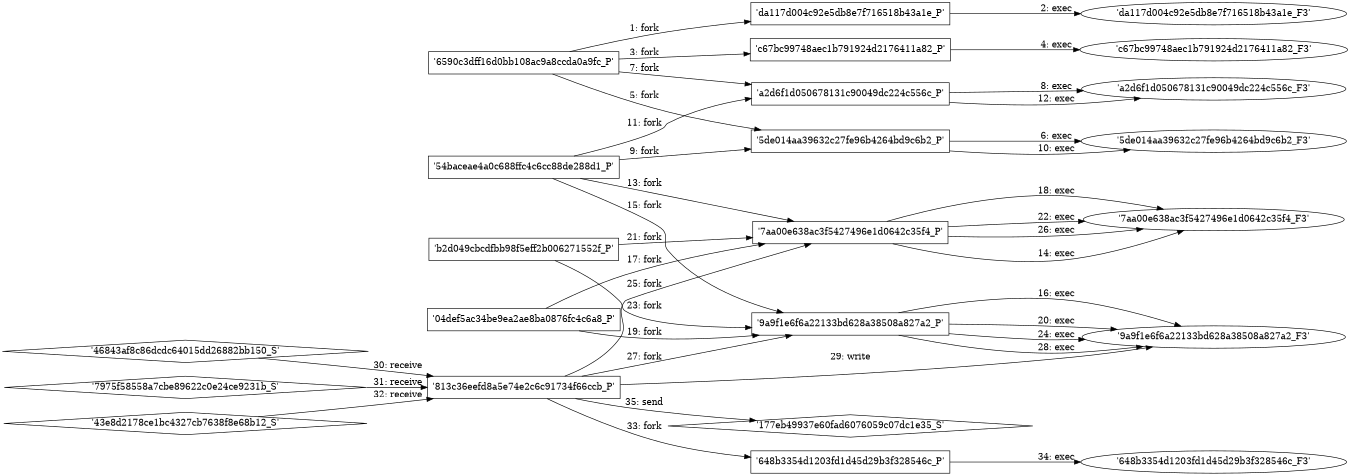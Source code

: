 digraph "D:\Learning\Paper\apt\基于CTI的攻击预警\Dataset\攻击图\ASGfromALLCTI\Preparing for denial-of-service attacks with Talos Incident Response.dot" {
rankdir="LR"
size="9"
fixedsize="false"
splines="true"
nodesep=0.3
ranksep=0
fontsize=10
overlap="scalexy"
engine= "neato"
	"'6590c3dff16d0bb108ac9a8ccda0a9fc_P'" [node_type=Process shape=box]
	"'da117d004c92e5db8e7f716518b43a1e_P'" [node_type=Process shape=box]
	"'6590c3dff16d0bb108ac9a8ccda0a9fc_P'" -> "'da117d004c92e5db8e7f716518b43a1e_P'" [label="1: fork"]
	"'da117d004c92e5db8e7f716518b43a1e_P'" [node_type=Process shape=box]
	"'da117d004c92e5db8e7f716518b43a1e_F3'" [node_type=File shape=ellipse]
	"'da117d004c92e5db8e7f716518b43a1e_P'" -> "'da117d004c92e5db8e7f716518b43a1e_F3'" [label="2: exec"]
	"'6590c3dff16d0bb108ac9a8ccda0a9fc_P'" [node_type=Process shape=box]
	"'c67bc99748aec1b791924d2176411a82_P'" [node_type=Process shape=box]
	"'6590c3dff16d0bb108ac9a8ccda0a9fc_P'" -> "'c67bc99748aec1b791924d2176411a82_P'" [label="3: fork"]
	"'c67bc99748aec1b791924d2176411a82_P'" [node_type=Process shape=box]
	"'c67bc99748aec1b791924d2176411a82_F3'" [node_type=File shape=ellipse]
	"'c67bc99748aec1b791924d2176411a82_P'" -> "'c67bc99748aec1b791924d2176411a82_F3'" [label="4: exec"]
	"'6590c3dff16d0bb108ac9a8ccda0a9fc_P'" [node_type=Process shape=box]
	"'5de014aa39632c27fe96b4264bd9c6b2_P'" [node_type=Process shape=box]
	"'6590c3dff16d0bb108ac9a8ccda0a9fc_P'" -> "'5de014aa39632c27fe96b4264bd9c6b2_P'" [label="5: fork"]
	"'5de014aa39632c27fe96b4264bd9c6b2_P'" [node_type=Process shape=box]
	"'5de014aa39632c27fe96b4264bd9c6b2_F3'" [node_type=File shape=ellipse]
	"'5de014aa39632c27fe96b4264bd9c6b2_P'" -> "'5de014aa39632c27fe96b4264bd9c6b2_F3'" [label="6: exec"]
	"'6590c3dff16d0bb108ac9a8ccda0a9fc_P'" [node_type=Process shape=box]
	"'a2d6f1d050678131c90049dc224c556c_P'" [node_type=Process shape=box]
	"'6590c3dff16d0bb108ac9a8ccda0a9fc_P'" -> "'a2d6f1d050678131c90049dc224c556c_P'" [label="7: fork"]
	"'a2d6f1d050678131c90049dc224c556c_P'" [node_type=Process shape=box]
	"'a2d6f1d050678131c90049dc224c556c_F3'" [node_type=File shape=ellipse]
	"'a2d6f1d050678131c90049dc224c556c_P'" -> "'a2d6f1d050678131c90049dc224c556c_F3'" [label="8: exec"]
	"'54baceae4a0c688ffc4c6cc88de288d1_P'" [node_type=Process shape=box]
	"'5de014aa39632c27fe96b4264bd9c6b2_P'" [node_type=Process shape=box]
	"'54baceae4a0c688ffc4c6cc88de288d1_P'" -> "'5de014aa39632c27fe96b4264bd9c6b2_P'" [label="9: fork"]
	"'5de014aa39632c27fe96b4264bd9c6b2_P'" [node_type=Process shape=box]
	"'5de014aa39632c27fe96b4264bd9c6b2_F3'" [node_type=File shape=ellipse]
	"'5de014aa39632c27fe96b4264bd9c6b2_P'" -> "'5de014aa39632c27fe96b4264bd9c6b2_F3'" [label="10: exec"]
	"'54baceae4a0c688ffc4c6cc88de288d1_P'" [node_type=Process shape=box]
	"'a2d6f1d050678131c90049dc224c556c_P'" [node_type=Process shape=box]
	"'54baceae4a0c688ffc4c6cc88de288d1_P'" -> "'a2d6f1d050678131c90049dc224c556c_P'" [label="11: fork"]
	"'a2d6f1d050678131c90049dc224c556c_P'" [node_type=Process shape=box]
	"'a2d6f1d050678131c90049dc224c556c_F3'" [node_type=File shape=ellipse]
	"'a2d6f1d050678131c90049dc224c556c_P'" -> "'a2d6f1d050678131c90049dc224c556c_F3'" [label="12: exec"]
	"'54baceae4a0c688ffc4c6cc88de288d1_P'" [node_type=Process shape=box]
	"'7aa00e638ac3f5427496e1d0642c35f4_P'" [node_type=Process shape=box]
	"'54baceae4a0c688ffc4c6cc88de288d1_P'" -> "'7aa00e638ac3f5427496e1d0642c35f4_P'" [label="13: fork"]
	"'7aa00e638ac3f5427496e1d0642c35f4_P'" [node_type=Process shape=box]
	"'7aa00e638ac3f5427496e1d0642c35f4_F3'" [node_type=File shape=ellipse]
	"'7aa00e638ac3f5427496e1d0642c35f4_P'" -> "'7aa00e638ac3f5427496e1d0642c35f4_F3'" [label="14: exec"]
	"'54baceae4a0c688ffc4c6cc88de288d1_P'" [node_type=Process shape=box]
	"'9a9f1e6f6a22133bd628a38508a827a2_P'" [node_type=Process shape=box]
	"'54baceae4a0c688ffc4c6cc88de288d1_P'" -> "'9a9f1e6f6a22133bd628a38508a827a2_P'" [label="15: fork"]
	"'9a9f1e6f6a22133bd628a38508a827a2_P'" [node_type=Process shape=box]
	"'9a9f1e6f6a22133bd628a38508a827a2_F3'" [node_type=File shape=ellipse]
	"'9a9f1e6f6a22133bd628a38508a827a2_P'" -> "'9a9f1e6f6a22133bd628a38508a827a2_F3'" [label="16: exec"]
	"'04def5ac34be9ea2ae8ba0876fc4c6a8_P'" [node_type=Process shape=box]
	"'7aa00e638ac3f5427496e1d0642c35f4_P'" [node_type=Process shape=box]
	"'04def5ac34be9ea2ae8ba0876fc4c6a8_P'" -> "'7aa00e638ac3f5427496e1d0642c35f4_P'" [label="17: fork"]
	"'7aa00e638ac3f5427496e1d0642c35f4_P'" [node_type=Process shape=box]
	"'7aa00e638ac3f5427496e1d0642c35f4_F3'" [node_type=File shape=ellipse]
	"'7aa00e638ac3f5427496e1d0642c35f4_P'" -> "'7aa00e638ac3f5427496e1d0642c35f4_F3'" [label="18: exec"]
	"'04def5ac34be9ea2ae8ba0876fc4c6a8_P'" [node_type=Process shape=box]
	"'9a9f1e6f6a22133bd628a38508a827a2_P'" [node_type=Process shape=box]
	"'04def5ac34be9ea2ae8ba0876fc4c6a8_P'" -> "'9a9f1e6f6a22133bd628a38508a827a2_P'" [label="19: fork"]
	"'9a9f1e6f6a22133bd628a38508a827a2_P'" [node_type=Process shape=box]
	"'9a9f1e6f6a22133bd628a38508a827a2_F3'" [node_type=File shape=ellipse]
	"'9a9f1e6f6a22133bd628a38508a827a2_P'" -> "'9a9f1e6f6a22133bd628a38508a827a2_F3'" [label="20: exec"]
	"'b2d049cbcdfbb98f5eff2b006271552f_P'" [node_type=Process shape=box]
	"'7aa00e638ac3f5427496e1d0642c35f4_P'" [node_type=Process shape=box]
	"'b2d049cbcdfbb98f5eff2b006271552f_P'" -> "'7aa00e638ac3f5427496e1d0642c35f4_P'" [label="21: fork"]
	"'7aa00e638ac3f5427496e1d0642c35f4_P'" [node_type=Process shape=box]
	"'7aa00e638ac3f5427496e1d0642c35f4_F3'" [node_type=File shape=ellipse]
	"'7aa00e638ac3f5427496e1d0642c35f4_P'" -> "'7aa00e638ac3f5427496e1d0642c35f4_F3'" [label="22: exec"]
	"'b2d049cbcdfbb98f5eff2b006271552f_P'" [node_type=Process shape=box]
	"'9a9f1e6f6a22133bd628a38508a827a2_P'" [node_type=Process shape=box]
	"'b2d049cbcdfbb98f5eff2b006271552f_P'" -> "'9a9f1e6f6a22133bd628a38508a827a2_P'" [label="23: fork"]
	"'9a9f1e6f6a22133bd628a38508a827a2_P'" [node_type=Process shape=box]
	"'9a9f1e6f6a22133bd628a38508a827a2_F3'" [node_type=File shape=ellipse]
	"'9a9f1e6f6a22133bd628a38508a827a2_P'" -> "'9a9f1e6f6a22133bd628a38508a827a2_F3'" [label="24: exec"]
	"'813c36eefd8a5e74e2c6c91734f66ccb_P'" [node_type=Process shape=box]
	"'7aa00e638ac3f5427496e1d0642c35f4_P'" [node_type=Process shape=box]
	"'813c36eefd8a5e74e2c6c91734f66ccb_P'" -> "'7aa00e638ac3f5427496e1d0642c35f4_P'" [label="25: fork"]
	"'7aa00e638ac3f5427496e1d0642c35f4_P'" [node_type=Process shape=box]
	"'7aa00e638ac3f5427496e1d0642c35f4_F3'" [node_type=File shape=ellipse]
	"'7aa00e638ac3f5427496e1d0642c35f4_P'" -> "'7aa00e638ac3f5427496e1d0642c35f4_F3'" [label="26: exec"]
	"'813c36eefd8a5e74e2c6c91734f66ccb_P'" [node_type=Process shape=box]
	"'9a9f1e6f6a22133bd628a38508a827a2_P'" [node_type=Process shape=box]
	"'813c36eefd8a5e74e2c6c91734f66ccb_P'" -> "'9a9f1e6f6a22133bd628a38508a827a2_P'" [label="27: fork"]
	"'9a9f1e6f6a22133bd628a38508a827a2_P'" [node_type=Process shape=box]
	"'9a9f1e6f6a22133bd628a38508a827a2_F3'" [node_type=File shape=ellipse]
	"'9a9f1e6f6a22133bd628a38508a827a2_P'" -> "'9a9f1e6f6a22133bd628a38508a827a2_F3'" [label="28: exec"]
	"'9a9f1e6f6a22133bd628a38508a827a2_F3'" [node_type=file shape=ellipse]
	"'813c36eefd8a5e74e2c6c91734f66ccb_P'" [node_type=Process shape=box]
	"'813c36eefd8a5e74e2c6c91734f66ccb_P'" -> "'9a9f1e6f6a22133bd628a38508a827a2_F3'" [label="29: write"]
	"'813c36eefd8a5e74e2c6c91734f66ccb_P'" [node_type=Process shape=box]
	"'46843af8c86dcdc64015dd26882bb150_S'" [node_type=Socket shape=diamond]
	"'46843af8c86dcdc64015dd26882bb150_S'" -> "'813c36eefd8a5e74e2c6c91734f66ccb_P'" [label="30: receive"]
	"'813c36eefd8a5e74e2c6c91734f66ccb_P'" [node_type=Process shape=box]
	"'7975f58558a7cbe89622c0e24ce9231b_S'" [node_type=Socket shape=diamond]
	"'7975f58558a7cbe89622c0e24ce9231b_S'" -> "'813c36eefd8a5e74e2c6c91734f66ccb_P'" [label="31: receive"]
	"'813c36eefd8a5e74e2c6c91734f66ccb_P'" [node_type=Process shape=box]
	"'43e8d2178ce1bc4327cb7638f8e68b12_S'" [node_type=Socket shape=diamond]
	"'43e8d2178ce1bc4327cb7638f8e68b12_S'" -> "'813c36eefd8a5e74e2c6c91734f66ccb_P'" [label="32: receive"]
	"'813c36eefd8a5e74e2c6c91734f66ccb_P'" [node_type=Process shape=box]
	"'648b3354d1203fd1d45d29b3f328546c_P'" [node_type=Process shape=box]
	"'813c36eefd8a5e74e2c6c91734f66ccb_P'" -> "'648b3354d1203fd1d45d29b3f328546c_P'" [label="33: fork"]
	"'648b3354d1203fd1d45d29b3f328546c_P'" [node_type=Process shape=box]
	"'648b3354d1203fd1d45d29b3f328546c_F3'" [node_type=File shape=ellipse]
	"'648b3354d1203fd1d45d29b3f328546c_P'" -> "'648b3354d1203fd1d45d29b3f328546c_F3'" [label="34: exec"]
	"'177eb49937e60fad6076059c07dc1e35_S'" [node_type=Socket shape=diamond]
	"'813c36eefd8a5e74e2c6c91734f66ccb_P'" [node_type=Process shape=box]
	"'813c36eefd8a5e74e2c6c91734f66ccb_P'" -> "'177eb49937e60fad6076059c07dc1e35_S'" [label="35: send"]
}
